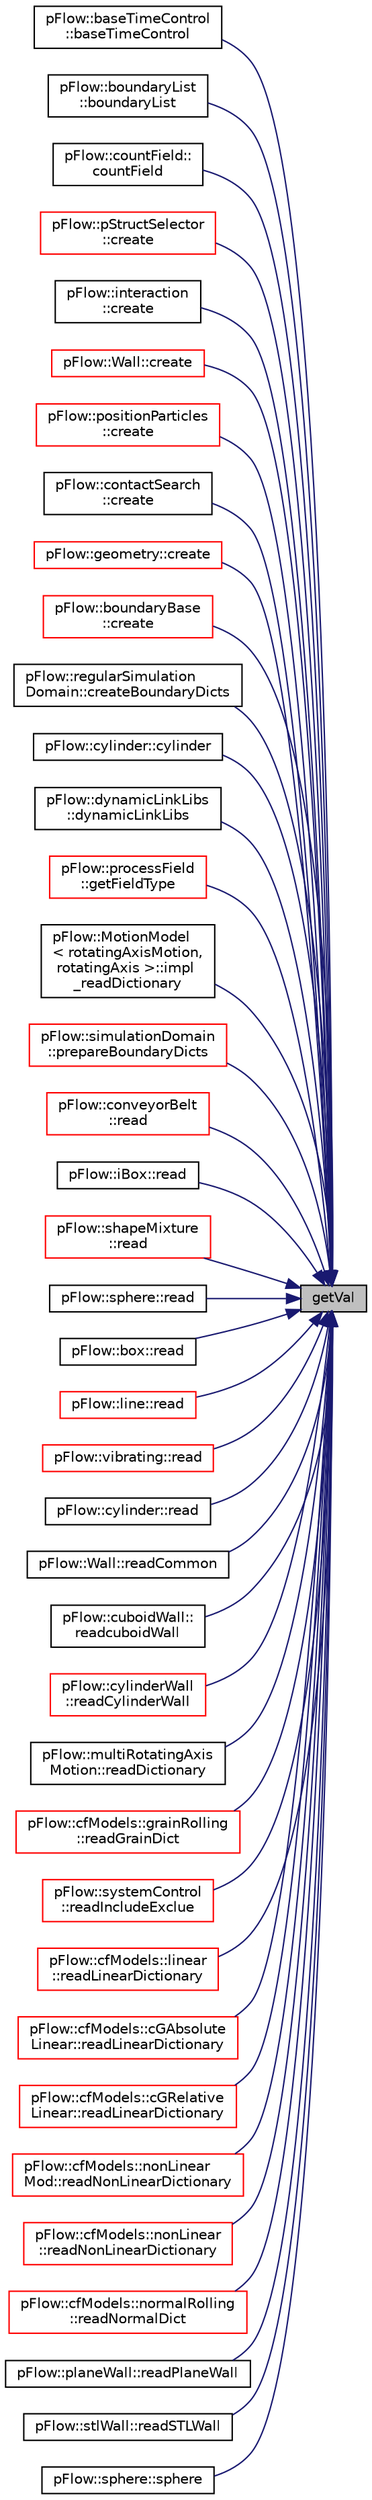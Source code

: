digraph "getVal"
{
 // LATEX_PDF_SIZE
  edge [fontname="Helvetica",fontsize="10",labelfontname="Helvetica",labelfontsize="10"];
  node [fontname="Helvetica",fontsize="10",shape=record];
  rankdir="RL";
  Node1 [label="getVal",height=0.2,width=0.4,color="black", fillcolor="grey75", style="filled", fontcolor="black",tooltip="get the value of data entry"];
  Node1 -> Node2 [dir="back",color="midnightblue",fontsize="10",style="solid",fontname="Helvetica"];
  Node2 [label="pFlow::baseTimeControl\l::baseTimeControl",height=0.2,width=0.4,color="black", fillcolor="white", style="filled",URL="$classpFlow_1_1baseTimeControl.html#a53cc197f194121f3c080460e684d11f6",tooltip=" "];
  Node1 -> Node3 [dir="back",color="midnightblue",fontsize="10",style="solid",fontname="Helvetica"];
  Node3 [label="pFlow::boundaryList\l::boundaryList",height=0.2,width=0.4,color="black", fillcolor="white", style="filled",URL="$classpFlow_1_1boundaryList.html#ad4d07539567ee384e42c62af4c20a241",tooltip=" "];
  Node1 -> Node4 [dir="back",color="midnightblue",fontsize="10",style="solid",fontname="Helvetica"];
  Node4 [label="pFlow::countField::\lcountField",height=0.2,width=0.4,color="black", fillcolor="white", style="filled",URL="$classpFlow_1_1countField.html#a76980c32e06a459f1f7707c9292e995d",tooltip=" "];
  Node1 -> Node5 [dir="back",color="midnightblue",fontsize="10",style="solid",fontname="Helvetica"];
  Node5 [label="pFlow::pStructSelector\l::create",height=0.2,width=0.4,color="red", fillcolor="white", style="filled",URL="$classpFlow_1_1pStructSelector.html#a62b7680c6f7727fa992c0ac97c6a1a6a",tooltip=" "];
  Node1 -> Node8 [dir="back",color="midnightblue",fontsize="10",style="solid",fontname="Helvetica"];
  Node8 [label="pFlow::interaction\l::create",height=0.2,width=0.4,color="black", fillcolor="white", style="filled",URL="$classpFlow_1_1interaction.html#a4719440c5da75bf4bc6776501d106bf9",tooltip=" "];
  Node1 -> Node9 [dir="back",color="midnightblue",fontsize="10",style="solid",fontname="Helvetica"];
  Node9 [label="pFlow::Wall::create",height=0.2,width=0.4,color="red", fillcolor="white", style="filled",URL="$classpFlow_1_1Wall.html#aea93e0565c241dc8f5b19f8f094d1f1e",tooltip=" "];
  Node1 -> Node11 [dir="back",color="midnightblue",fontsize="10",style="solid",fontname="Helvetica"];
  Node11 [label="pFlow::positionParticles\l::create",height=0.2,width=0.4,color="red", fillcolor="white", style="filled",URL="$classpFlow_1_1positionParticles.html#a0d95474ff75022a4da26bee4db2583e9",tooltip=" "];
  Node1 -> Node12 [dir="back",color="midnightblue",fontsize="10",style="solid",fontname="Helvetica"];
  Node12 [label="pFlow::contactSearch\l::create",height=0.2,width=0.4,color="black", fillcolor="white", style="filled",URL="$classpFlow_1_1contactSearch.html#ae5b2ba050c4ff4822677d3caf1187b0f",tooltip=" "];
  Node1 -> Node13 [dir="back",color="midnightblue",fontsize="10",style="solid",fontname="Helvetica"];
  Node13 [label="pFlow::geometry::create",height=0.2,width=0.4,color="red", fillcolor="white", style="filled",URL="$classpFlow_1_1geometry.html#aa51dfdf2226a32f80d368186cae16e2b",tooltip=" "];
  Node1 -> Node14 [dir="back",color="midnightblue",fontsize="10",style="solid",fontname="Helvetica"];
  Node14 [label="pFlow::boundaryBase\l::create",height=0.2,width=0.4,color="red", fillcolor="white", style="filled",URL="$classpFlow_1_1boundaryBase.html#a5b87e5be7f6f77ec12a9c38b092011a8",tooltip=" "];
  Node1 -> Node16 [dir="back",color="midnightblue",fontsize="10",style="solid",fontname="Helvetica"];
  Node16 [label="pFlow::regularSimulation\lDomain::createBoundaryDicts",height=0.2,width=0.4,color="black", fillcolor="white", style="filled",URL="$classpFlow_1_1regularSimulationDomain.html#aa5ffcd53200f744cf111c760815cdf70",tooltip=" "];
  Node1 -> Node17 [dir="back",color="midnightblue",fontsize="10",style="solid",fontname="Helvetica"];
  Node17 [label="pFlow::cylinder::cylinder",height=0.2,width=0.4,color="black", fillcolor="white", style="filled",URL="$classpFlow_1_1cylinder.html#aeb891021cbf6cf208d35a6a4ffcd9a4e",tooltip=" "];
  Node1 -> Node18 [dir="back",color="midnightblue",fontsize="10",style="solid",fontname="Helvetica"];
  Node18 [label="pFlow::dynamicLinkLibs\l::dynamicLinkLibs",height=0.2,width=0.4,color="black", fillcolor="white", style="filled",URL="$classpFlow_1_1dynamicLinkLibs.html#acd99b0a201ee4830e87164945077d9ff",tooltip=" "];
  Node1 -> Node19 [dir="back",color="midnightblue",fontsize="10",style="solid",fontname="Helvetica"];
  Node19 [label="pFlow::processField\l::getFieldType",height=0.2,width=0.4,color="red", fillcolor="white", style="filled",URL="$classpFlow_1_1processField.html#a652a19b251fd07c2ee0a88ef91d6c748",tooltip=" "];
  Node1 -> Node21 [dir="back",color="midnightblue",fontsize="10",style="solid",fontname="Helvetica"];
  Node21 [label="pFlow::MotionModel\l\< rotatingAxisMotion,\l rotatingAxis \>::impl\l_readDictionary",height=0.2,width=0.4,color="black", fillcolor="white", style="filled",URL="$classpFlow_1_1MotionModel.html#a66839ac0467b7a5370be2aea901c4be0",tooltip="Read from dictionary."];
  Node1 -> Node22 [dir="back",color="midnightblue",fontsize="10",style="solid",fontname="Helvetica"];
  Node22 [label="pFlow::simulationDomain\l::prepareBoundaryDicts",height=0.2,width=0.4,color="red", fillcolor="white", style="filled",URL="$classpFlow_1_1simulationDomain.html#a7480d19ee76243cda932bdbc4acedb7e",tooltip=" "];
  Node1 -> Node24 [dir="back",color="midnightblue",fontsize="10",style="solid",fontname="Helvetica"];
  Node24 [label="pFlow::conveyorBelt\l::read",height=0.2,width=0.4,color="red", fillcolor="white", style="filled",URL="$classpFlow_1_1conveyorBelt.html#ab25b05023549e7fec0ee1d0f6ce239dd",tooltip=" "];
  Node1 -> Node26 [dir="back",color="midnightblue",fontsize="10",style="solid",fontname="Helvetica"];
  Node26 [label="pFlow::iBox::read",height=0.2,width=0.4,color="black", fillcolor="white", style="filled",URL="$classpFlow_1_1iBox.html#ab25b05023549e7fec0ee1d0f6ce239dd",tooltip=" "];
  Node1 -> Node27 [dir="back",color="midnightblue",fontsize="10",style="solid",fontname="Helvetica"];
  Node27 [label="pFlow::shapeMixture\l::read",height=0.2,width=0.4,color="red", fillcolor="white", style="filled",URL="$classpFlow_1_1shapeMixture.html#a6ce0c64db98eb6144d363dbfc86104eb",tooltip=" "];
  Node1 -> Node29 [dir="back",color="midnightblue",fontsize="10",style="solid",fontname="Helvetica"];
  Node29 [label="pFlow::sphere::read",height=0.2,width=0.4,color="black", fillcolor="white", style="filled",URL="$classpFlow_1_1sphere.html#ab25b05023549e7fec0ee1d0f6ce239dd",tooltip=" "];
  Node1 -> Node30 [dir="back",color="midnightblue",fontsize="10",style="solid",fontname="Helvetica"];
  Node30 [label="pFlow::box::read",height=0.2,width=0.4,color="black", fillcolor="white", style="filled",URL="$classpFlow_1_1box.html#ab25b05023549e7fec0ee1d0f6ce239dd",tooltip=" "];
  Node1 -> Node31 [dir="back",color="midnightblue",fontsize="10",style="solid",fontname="Helvetica"];
  Node31 [label="pFlow::line::read",height=0.2,width=0.4,color="red", fillcolor="white", style="filled",URL="$classpFlow_1_1line.html#ab25b05023549e7fec0ee1d0f6ce239dd",tooltip=" "];
  Node1 -> Node34 [dir="back",color="midnightblue",fontsize="10",style="solid",fontname="Helvetica"];
  Node34 [label="pFlow::vibrating::read",height=0.2,width=0.4,color="red", fillcolor="white", style="filled",URL="$classpFlow_1_1vibrating.html#ab25b05023549e7fec0ee1d0f6ce239dd",tooltip=" "];
  Node1 -> Node37 [dir="back",color="midnightblue",fontsize="10",style="solid",fontname="Helvetica"];
  Node37 [label="pFlow::cylinder::read",height=0.2,width=0.4,color="black", fillcolor="white", style="filled",URL="$classpFlow_1_1cylinder.html#ab25b05023549e7fec0ee1d0f6ce239dd",tooltip=" "];
  Node1 -> Node38 [dir="back",color="midnightblue",fontsize="10",style="solid",fontname="Helvetica"];
  Node38 [label="pFlow::Wall::readCommon",height=0.2,width=0.4,color="black", fillcolor="white", style="filled",URL="$classpFlow_1_1Wall.html#ac339bf3cb14b75918394f93ca65ec6bf",tooltip=" "];
  Node1 -> Node39 [dir="back",color="midnightblue",fontsize="10",style="solid",fontname="Helvetica"];
  Node39 [label="pFlow::cuboidWall::\lreadcuboidWall",height=0.2,width=0.4,color="black", fillcolor="white", style="filled",URL="$classpFlow_1_1cuboidWall.html#a55e30af1f42fec1e6e19ff11aae7821b",tooltip=" "];
  Node1 -> Node40 [dir="back",color="midnightblue",fontsize="10",style="solid",fontname="Helvetica"];
  Node40 [label="pFlow::cylinderWall\l::readCylinderWall",height=0.2,width=0.4,color="red", fillcolor="white", style="filled",URL="$classpFlow_1_1cylinderWall.html#a563569591f8b215615788f0f7547c515",tooltip=" "];
  Node1 -> Node42 [dir="back",color="midnightblue",fontsize="10",style="solid",fontname="Helvetica"];
  Node42 [label="pFlow::multiRotatingAxis\lMotion::readDictionary",height=0.2,width=0.4,color="black", fillcolor="white", style="filled",URL="$classpFlow_1_1multiRotatingAxisMotion.html#a3ee94dd32f4df1490653290d2919dc52",tooltip="Read from a dictionary."];
  Node1 -> Node43 [dir="back",color="midnightblue",fontsize="10",style="solid",fontname="Helvetica"];
  Node43 [label="pFlow::cfModels::grainRolling\l::readGrainDict",height=0.2,width=0.4,color="red", fillcolor="white", style="filled",URL="$classpFlow_1_1cfModels_1_1grainRolling.html#ad9c549d221bccd65cee5859f72740aeb",tooltip=" "];
  Node1 -> Node45 [dir="back",color="midnightblue",fontsize="10",style="solid",fontname="Helvetica"];
  Node45 [label="pFlow::systemControl\l::readIncludeExclue",height=0.2,width=0.4,color="red", fillcolor="white", style="filled",URL="$classpFlow_1_1systemControl.html#a075be83b68e504f7c45699f8778b7ca2",tooltip=" "];
  Node1 -> Node47 [dir="back",color="midnightblue",fontsize="10",style="solid",fontname="Helvetica"];
  Node47 [label="pFlow::cfModels::linear\l::readLinearDictionary",height=0.2,width=0.4,color="red", fillcolor="white", style="filled",URL="$classpFlow_1_1cfModels_1_1linear.html#a36dd9da7f6e5afc522963e96004b3f98",tooltip=" "];
  Node1 -> Node49 [dir="back",color="midnightblue",fontsize="10",style="solid",fontname="Helvetica"];
  Node49 [label="pFlow::cfModels::cGAbsolute\lLinear::readLinearDictionary",height=0.2,width=0.4,color="red", fillcolor="white", style="filled",URL="$classpFlow_1_1cfModels_1_1cGAbsoluteLinear.html#a36dd9da7f6e5afc522963e96004b3f98",tooltip=" "];
  Node1 -> Node51 [dir="back",color="midnightblue",fontsize="10",style="solid",fontname="Helvetica"];
  Node51 [label="pFlow::cfModels::cGRelative\lLinear::readLinearDictionary",height=0.2,width=0.4,color="red", fillcolor="white", style="filled",URL="$classpFlow_1_1cfModels_1_1cGRelativeLinear.html#a36dd9da7f6e5afc522963e96004b3f98",tooltip=" "];
  Node1 -> Node53 [dir="back",color="midnightblue",fontsize="10",style="solid",fontname="Helvetica"];
  Node53 [label="pFlow::cfModels::nonLinear\lMod::readNonLinearDictionary",height=0.2,width=0.4,color="red", fillcolor="white", style="filled",URL="$classpFlow_1_1cfModels_1_1nonLinearMod.html#a8b733efddd531d2ddf9c2765805f081c",tooltip=" "];
  Node1 -> Node55 [dir="back",color="midnightblue",fontsize="10",style="solid",fontname="Helvetica"];
  Node55 [label="pFlow::cfModels::nonLinear\l::readNonLinearDictionary",height=0.2,width=0.4,color="red", fillcolor="white", style="filled",URL="$classpFlow_1_1cfModels_1_1nonLinear.html#a8b733efddd531d2ddf9c2765805f081c",tooltip=" "];
  Node1 -> Node57 [dir="back",color="midnightblue",fontsize="10",style="solid",fontname="Helvetica"];
  Node57 [label="pFlow::cfModels::normalRolling\l::readNormalDict",height=0.2,width=0.4,color="red", fillcolor="white", style="filled",URL="$classpFlow_1_1cfModels_1_1normalRolling.html#a2166bf008f0bcbf975cc66ade88dc53a",tooltip=" "];
  Node1 -> Node59 [dir="back",color="midnightblue",fontsize="10",style="solid",fontname="Helvetica"];
  Node59 [label="pFlow::planeWall::readPlaneWall",height=0.2,width=0.4,color="black", fillcolor="white", style="filled",URL="$classpFlow_1_1planeWall.html#a549697ff2b459d3f6f0d888e6ab32e30",tooltip=" "];
  Node1 -> Node60 [dir="back",color="midnightblue",fontsize="10",style="solid",fontname="Helvetica"];
  Node60 [label="pFlow::stlWall::readSTLWall",height=0.2,width=0.4,color="black", fillcolor="white", style="filled",URL="$classpFlow_1_1stlWall.html#abf7bf7378ddc147f3dc90ccadb85c41f",tooltip=" "];
  Node1 -> Node61 [dir="back",color="midnightblue",fontsize="10",style="solid",fontname="Helvetica"];
  Node61 [label="pFlow::sphere::sphere",height=0.2,width=0.4,color="black", fillcolor="white", style="filled",URL="$classpFlow_1_1sphere.html#a6d4f46db39e84f0871654b7948572b35",tooltip=" "];
}

